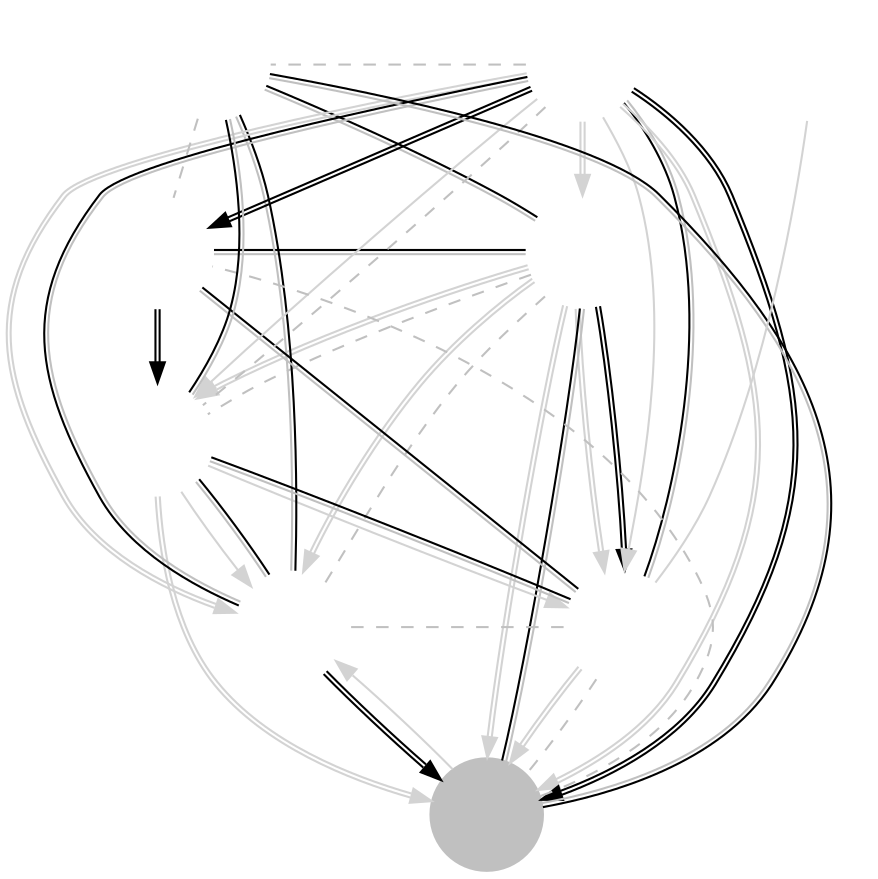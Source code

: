 // vim: set ts=5 sw=5:
digraph CN {
	node [shape=circle fixedsize=true width=.75 label="" color="white"];
	imagepath="logos/";
	CE	[ image="ce.png" ]
	RPG	[ image="rpg.png" ]
	SoA	[ image="start-over-again.png" ]
	HL	[ image="hots-lady.png" ]
	SPT	[ image="super-perfect-team.png" ]
	KT	[ image="kt.png" style="filled" color="gray" ]
	BTG	[ image="beyond-the-game.png" ]
	ONE	[ image="the-one.png" ]

	/* Phase 1 Aggregates */
	CE	->	RPG	[ color="lightgray:lightgray" ]
	CE	->	SoA	[ color="lightgray:lightgray" ]
	CE	->	HL	[ color="lightgray:lightgray" ]
	SPT	->	CE	[ color="lightgray:lightgray" ]
	CE	->	KT	[ color="lightgray:lightgray" ]
	RPG	->	SoA	[ color="lightgray" ]
	RPG	->	HL	[ color="lightgray" ]
	SPT	->	RPG	[ color="lightgray" ]
	RPG	->	KT	[ color="lightgray:lightgray" ]
	SOA	->	HL	[ color="lightgray" dir="none" constraint="false" ]
	SPT	->	SoA	[ color="lightgray:lightgray" ]
	KT	->	SoA	[ color="lightgray" ]
	SPT	->	HL	[ color="lightgray" ]
	HL	->	KT	[ color="lightgray:lightgray" ]
	SPT	->	KT	[ color="lightgray:lightgray" ]
	
	/* Stage 2 Part 2 - Round 1 */
	KT	->	BTG	[ color="black:gray" dir="none" constraint="false" ]
	SoA	->	RPG	[ color="black:gray" dir="none" constraint="false" ]
	CE	->	ONE	[ color="black:gray" dir="none" constraint="false" ]
	SPT	->	HL	[ color="black:gray" dir="none" constraint="false" ]
	HL	->	RPG	[ color="black:gray" dir="none" constraint="false" ]
	SoA	->	KT	[ color="black:black" ]
	CE	->	BTG	[ color="black:gray" dir="none" constraint="false" ]
	SPT	->	ONE	[ color="black:black" ]
	HL	->	ONE	[ color="black:gray" dir="none" constraint="false" ]
	CE	->	KT	[ color="black:gray" dir="none" constraint="false" ]
	SPT	->	SoA	[ color="black:gray" dir="none" constraint="false" ]
	BTG	->	RPG	[ color="black:gray" dir="none" constraint="false" ]

	/* Stage 2 Part 2 - Round 2 */
	SPT	->	KT	[ color="black:black" ]
	ONE	->	RPG	[ color="black:black" ]
	CE	->	HL	[ color="black:black" ]
	SoA	->	BTG	[ color="black:gray" dir="none" constraint="false" ]	

	edge [ color="gray" dir="none" constraint="false" style="dashed"]

	SoA	->	CE
	SPT	->	RPG
	BTG	->	ONE
	HL	->	KT
	SPT	->	BTG
	CE	->	RPG
	KT	->	ONE
	HL	->	SoA

}
